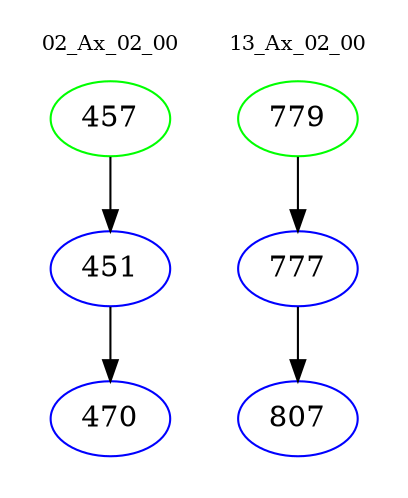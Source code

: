 digraph{
subgraph cluster_0 {
color = white
label = "02_Ax_02_00";
fontsize=10;
T0_457 [label="457", color="green"]
T0_457 -> T0_451 [color="black"]
T0_451 [label="451", color="blue"]
T0_451 -> T0_470 [color="black"]
T0_470 [label="470", color="blue"]
}
subgraph cluster_1 {
color = white
label = "13_Ax_02_00";
fontsize=10;
T1_779 [label="779", color="green"]
T1_779 -> T1_777 [color="black"]
T1_777 [label="777", color="blue"]
T1_777 -> T1_807 [color="black"]
T1_807 [label="807", color="blue"]
}
}
